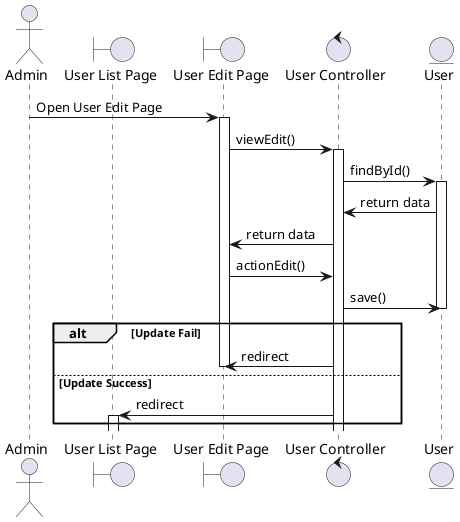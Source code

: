 @startuml

actor Admin
boundary "User List Page" as UserListPage 
boundary "User Edit Page" as UserEditPage
control "User Controller" as UserController

entity "User" as User


Admin -> UserEditPage : Open User Edit Page
activate UserEditPage
UserEditPage -> UserController : viewEdit()
activate UserController
UserController -> User : findById()
activate User
User -> UserController : return data
UserController -> UserEditPage : return data
UserEditPage -> UserController : actionEdit()
UserController -> User : save()
deactivate User
alt Update Fail
    UserController -> UserEditPage : redirect
    deactivate UserEditPage
else Update Success
    UserController -> UserListPage : redirect
    activate UserListPage
end

@enduml